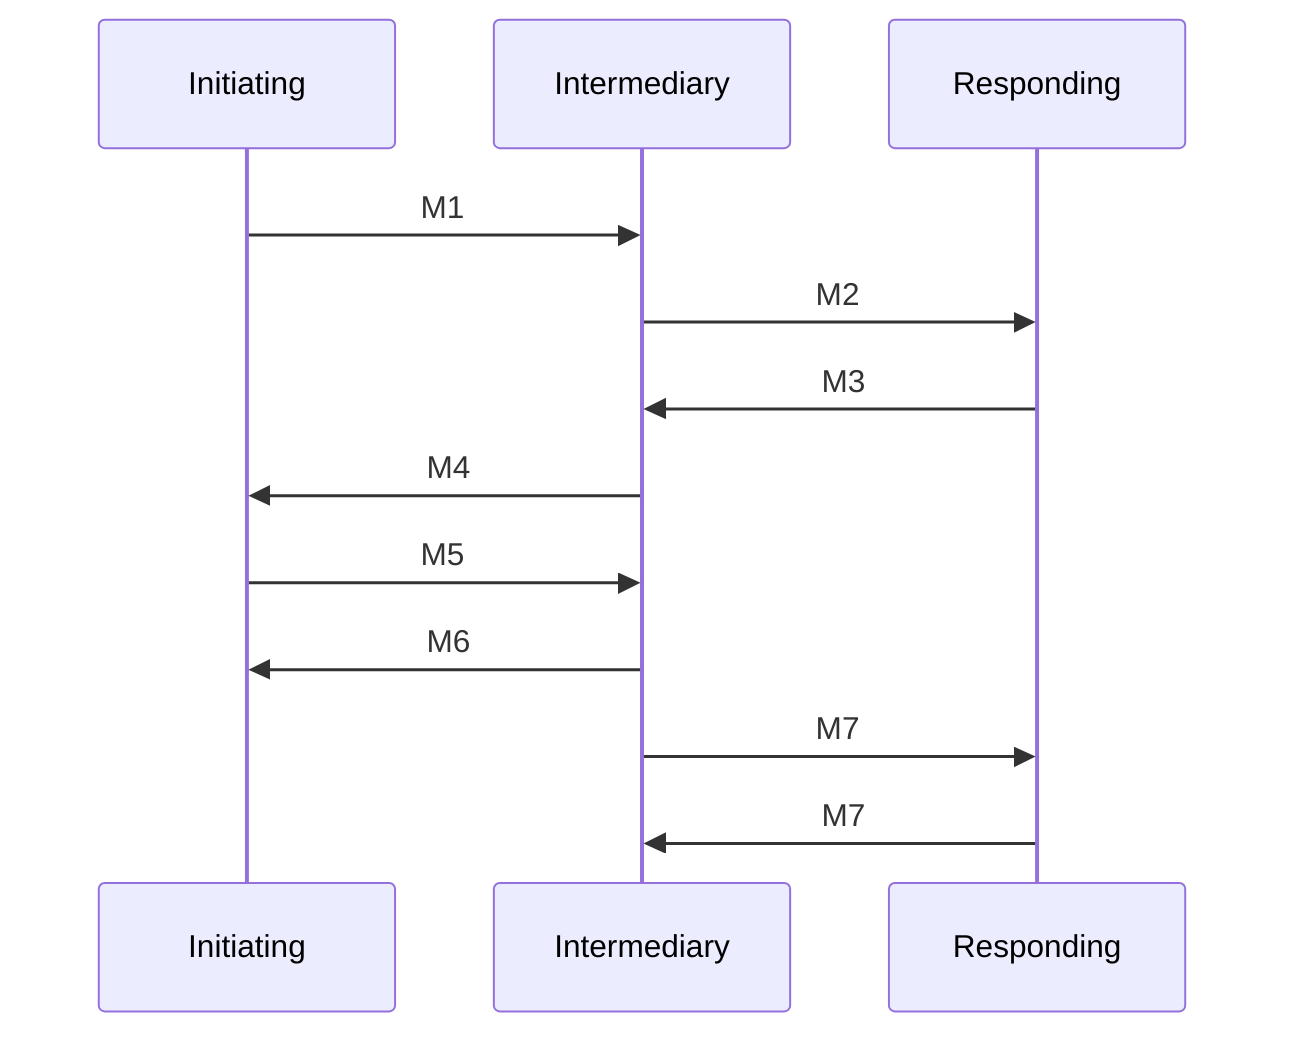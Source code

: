 sequenceDiagram
    participant Initiating
    participant Intermediary
    participant Responding
    Initiating->>Intermediary: M1
    Intermediary->>Responding: M2
    Responding->>Intermediary: M3
    Intermediary->>Initiating: M4
    Initiating->>Intermediary: M5
    Intermediary->>Initiating: M6
    Intermediary->>Responding: M7
     Responding->>Intermediary: M7